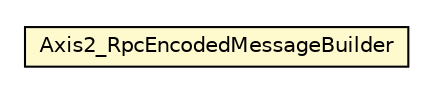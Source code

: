 #!/usr/local/bin/dot
#
# Class diagram 
# Generated by UMLGraph version R5_6-24-gf6e263 (http://www.umlgraph.org/)
#

digraph G {
	edge [fontname="Helvetica",fontsize=10,labelfontname="Helvetica",labelfontsize=10];
	node [fontname="Helvetica",fontsize=10,shape=plaintext];
	nodesep=0.25;
	ranksep=0.5;
	// org.universAAL.ri.wsdlToolkit.invocation.Axis2_RpcEncodedMessageBuilder
	c10710 [label=<<table title="org.universAAL.ri.wsdlToolkit.invocation.Axis2_RpcEncodedMessageBuilder" border="0" cellborder="1" cellspacing="0" cellpadding="2" port="p" bgcolor="lemonChiffon" href="./Axis2_RpcEncodedMessageBuilder.html">
		<tr><td><table border="0" cellspacing="0" cellpadding="1">
<tr><td align="center" balign="center"> Axis2_RpcEncodedMessageBuilder </td></tr>
		</table></td></tr>
		</table>>, URL="./Axis2_RpcEncodedMessageBuilder.html", fontname="Helvetica", fontcolor="black", fontsize=10.0];
}


